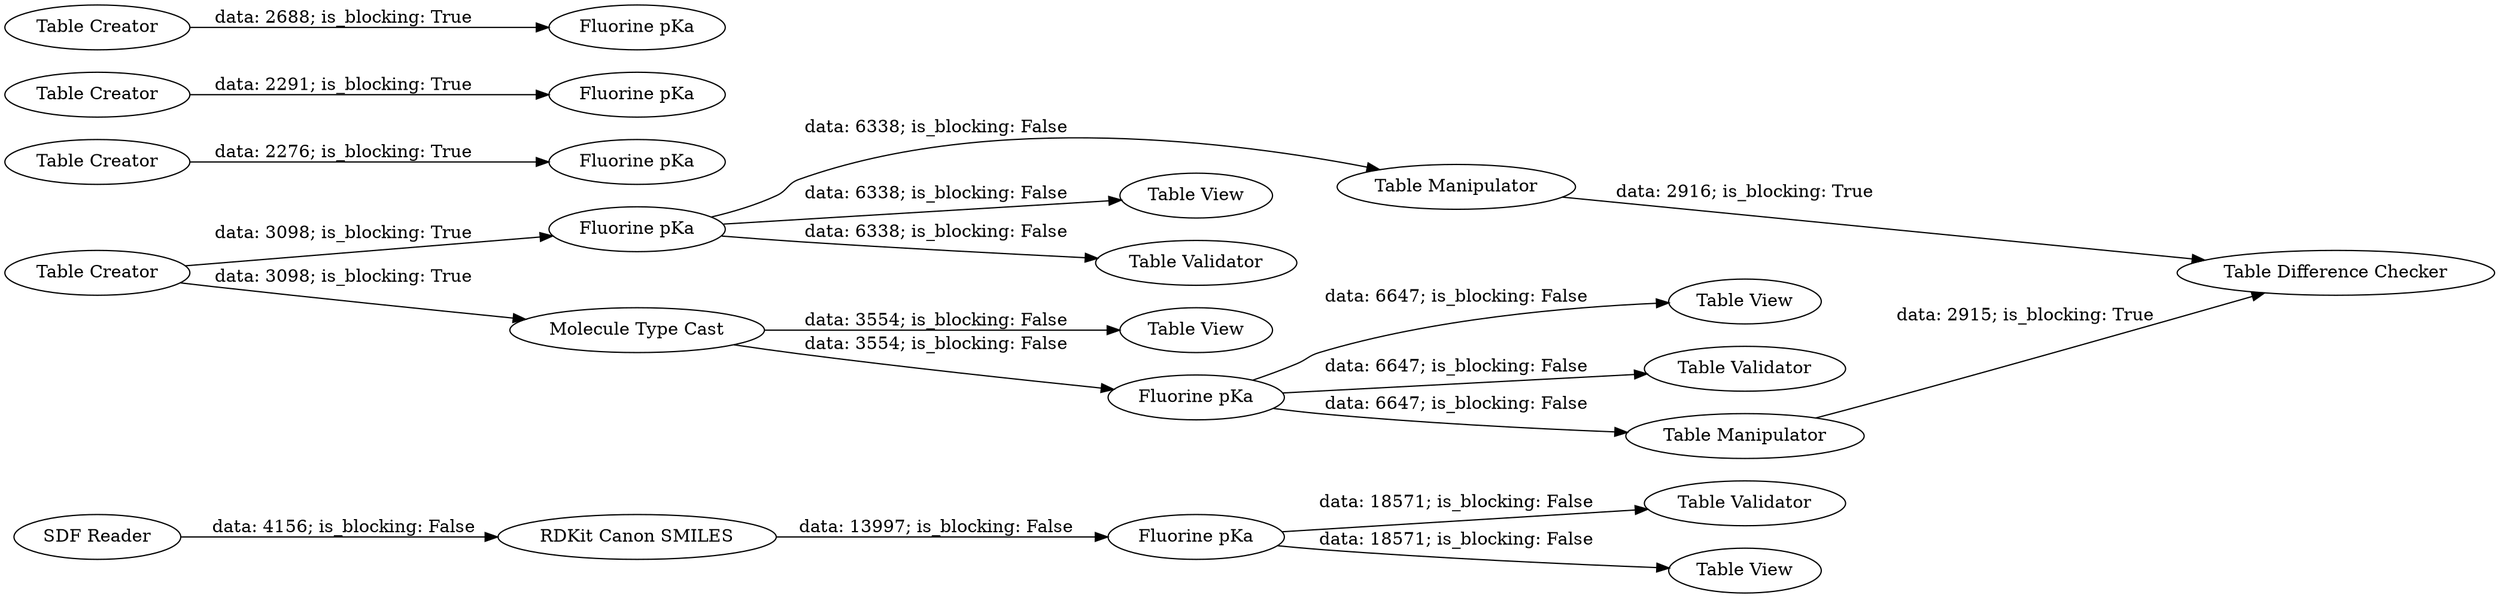 digraph {
	"-2758021632166214463_74" [label="Fluorine pKa"]
	"-2758021632166214463_52" [label="Table Difference Checker"]
	"-2758021632166214463_73" [label="Fluorine pKa"]
	"-2758021632166214463_50" [label="Table Manipulator"]
	"-2758021632166214463_45" [label="RDKit Canon SMILES"]
	"-2758021632166214463_31" [label="Table View"]
	"-2758021632166214463_39" [label="SDF Reader"]
	"-2758021632166214463_57" [label="Table View"]
	"-2758021632166214463_67" [label="Fluorine pKa"]
	"-2758021632166214463_22" [label="Table Creator"]
	"-2758021632166214463_4" [label="Table View"]
	"-2758021632166214463_77" [label="Table Validator"]
	"-2758021632166214463_78" [label="Table Validator"]
	"-2758021632166214463_47" [label="Table View"]
	"-2758021632166214463_16" [label="Table Creator"]
	"-2758021632166214463_68" [label="Fluorine pKa"]
	"-2758021632166214463_24" [label="Table Creator"]
	"-2758021632166214463_51" [label="Table Manipulator"]
	"-2758021632166214463_71" [label="Fluorine pKa"]
	"-2758021632166214463_2" [label="Table Creator"]
	"-2758021632166214463_76" [label="Table Validator"]
	"-2758021632166214463_56" [label="Molecule Type Cast"]
	"-2758021632166214463_72" [label="Fluorine pKa"]
	"-2758021632166214463_68" -> "-2758021632166214463_50" [label="data: 6338; is_blocking: False"]
	"-2758021632166214463_51" -> "-2758021632166214463_52" [label="data: 2915; is_blocking: True"]
	"-2758021632166214463_56" -> "-2758021632166214463_67" [label="data: 3554; is_blocking: False"]
	"-2758021632166214463_2" -> "-2758021632166214463_56" [label="data: 3098; is_blocking: True"]
	"-2758021632166214463_2" -> "-2758021632166214463_68" [label="data: 3098; is_blocking: True"]
	"-2758021632166214463_56" -> "-2758021632166214463_57" [label="data: 3554; is_blocking: False"]
	"-2758021632166214463_68" -> "-2758021632166214463_76" [label="data: 6338; is_blocking: False"]
	"-2758021632166214463_22" -> "-2758021632166214463_72" [label="data: 2291; is_blocking: True"]
	"-2758021632166214463_74" -> "-2758021632166214463_47" [label="data: 18571; is_blocking: False"]
	"-2758021632166214463_68" -> "-2758021632166214463_4" [label="data: 6338; is_blocking: False"]
	"-2758021632166214463_16" -> "-2758021632166214463_71" [label="data: 2688; is_blocking: True"]
	"-2758021632166214463_67" -> "-2758021632166214463_77" [label="data: 6647; is_blocking: False"]
	"-2758021632166214463_50" -> "-2758021632166214463_52" [label="data: 2916; is_blocking: True"]
	"-2758021632166214463_67" -> "-2758021632166214463_51" [label="data: 6647; is_blocking: False"]
	"-2758021632166214463_74" -> "-2758021632166214463_78" [label="data: 18571; is_blocking: False"]
	"-2758021632166214463_45" -> "-2758021632166214463_74" [label="data: 13997; is_blocking: False"]
	"-2758021632166214463_39" -> "-2758021632166214463_45" [label="data: 4156; is_blocking: False"]
	"-2758021632166214463_67" -> "-2758021632166214463_31" [label="data: 6647; is_blocking: False"]
	"-2758021632166214463_24" -> "-2758021632166214463_73" [label="data: 2276; is_blocking: True"]
	rankdir=LR
}
